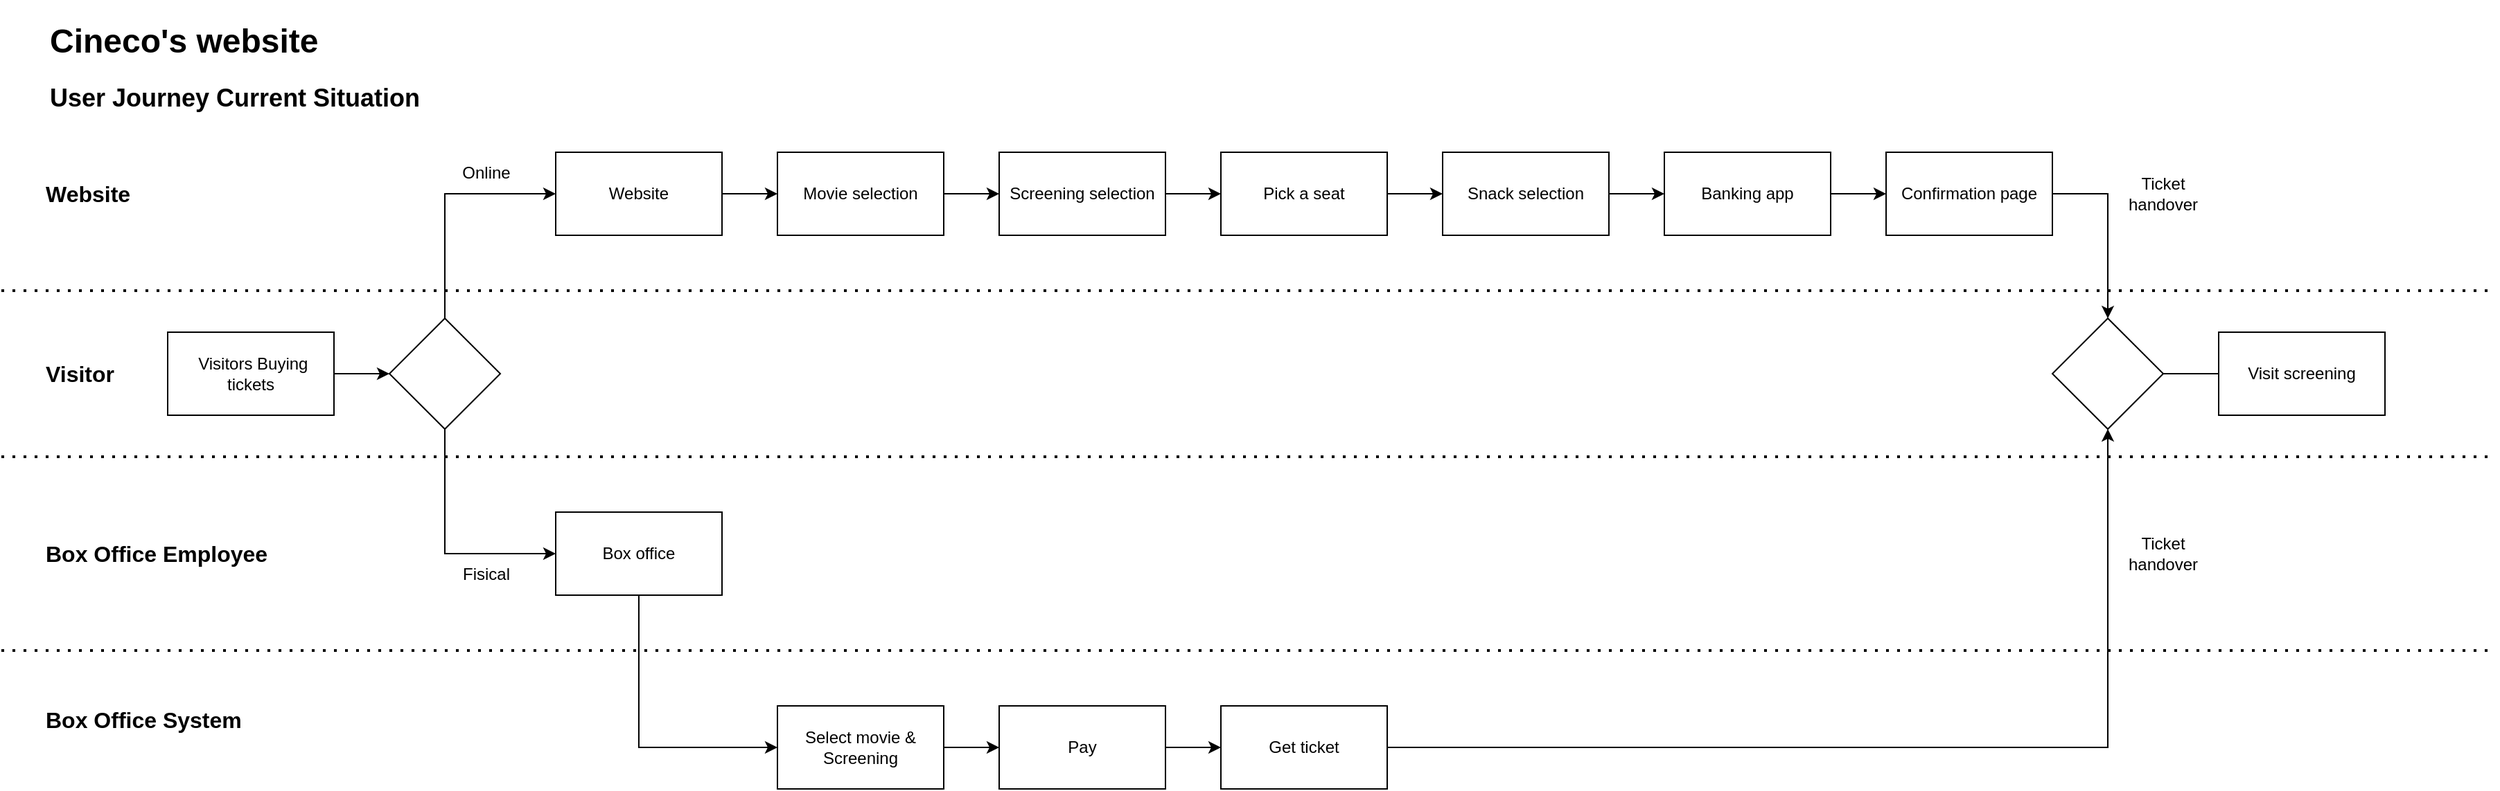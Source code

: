 <mxfile version="22.1.21" type="github">
  <diagram name="Pagina-1" id="YYO5B_iL8QXavFWU6pVA">
    <mxGraphModel dx="2812" dy="946" grid="1" gridSize="10" guides="1" tooltips="1" connect="1" arrows="1" fold="1" page="1" pageScale="1" pageWidth="827" pageHeight="1169" math="0" shadow="0">
      <root>
        <mxCell id="0" />
        <mxCell id="1" parent="0" />
        <mxCell id="m0aF3xc4tJ4CbTz1nR86-1" value="&lt;h1&gt;Cineco&#39;s website&lt;br&gt;&lt;/h1&gt;&lt;p&gt;&lt;b&gt;&lt;font style=&quot;font-size: 18px;&quot;&gt;User Journey Current Situation&lt;/font&gt;&lt;/b&gt;&lt;br&gt;&lt;/p&gt;" style="text;html=1;strokeColor=none;fillColor=none;spacing=5;spacingTop=-20;whiteSpace=wrap;overflow=hidden;rounded=0;" parent="1" vertex="1">
          <mxGeometry x="30" y="120" width="330" height="130" as="geometry" />
        </mxCell>
        <mxCell id="m0aF3xc4tJ4CbTz1nR86-4" value="" style="edgeStyle=orthogonalEdgeStyle;rounded=0;orthogonalLoop=1;jettySize=auto;html=1;" parent="1" source="m0aF3xc4tJ4CbTz1nR86-2" target="m0aF3xc4tJ4CbTz1nR86-3" edge="1">
          <mxGeometry relative="1" as="geometry" />
        </mxCell>
        <mxCell id="m0aF3xc4tJ4CbTz1nR86-2" value="Movie selection" style="rounded=0;whiteSpace=wrap;html=1;" parent="1" vertex="1">
          <mxGeometry x="560" y="220" width="120" height="60" as="geometry" />
        </mxCell>
        <mxCell id="m0aF3xc4tJ4CbTz1nR86-6" value="" style="edgeStyle=orthogonalEdgeStyle;rounded=0;orthogonalLoop=1;jettySize=auto;html=1;exitX=1;exitY=0.5;exitDx=0;exitDy=0;" parent="1" source="m0aF3xc4tJ4CbTz1nR86-23" target="m0aF3xc4tJ4CbTz1nR86-5" edge="1">
          <mxGeometry relative="1" as="geometry" />
        </mxCell>
        <mxCell id="m0aF3xc4tJ4CbTz1nR86-24" value="" style="edgeStyle=orthogonalEdgeStyle;rounded=0;orthogonalLoop=1;jettySize=auto;html=1;" parent="1" source="m0aF3xc4tJ4CbTz1nR86-3" target="m0aF3xc4tJ4CbTz1nR86-23" edge="1">
          <mxGeometry relative="1" as="geometry" />
        </mxCell>
        <mxCell id="m0aF3xc4tJ4CbTz1nR86-3" value="&lt;div&gt;Screening selection&lt;/div&gt;" style="rounded=0;whiteSpace=wrap;html=1;" parent="1" vertex="1">
          <mxGeometry x="720" y="220" width="120" height="60" as="geometry" />
        </mxCell>
        <mxCell id="m0aF3xc4tJ4CbTz1nR86-8" value="" style="edgeStyle=orthogonalEdgeStyle;rounded=0;orthogonalLoop=1;jettySize=auto;html=1;" parent="1" source="m0aF3xc4tJ4CbTz1nR86-5" target="m0aF3xc4tJ4CbTz1nR86-7" edge="1">
          <mxGeometry relative="1" as="geometry" />
        </mxCell>
        <mxCell id="m0aF3xc4tJ4CbTz1nR86-5" value="&lt;div&gt;Snack selection&lt;/div&gt;" style="rounded=0;whiteSpace=wrap;html=1;" parent="1" vertex="1">
          <mxGeometry x="1040" y="220" width="120" height="60" as="geometry" />
        </mxCell>
        <mxCell id="m0aF3xc4tJ4CbTz1nR86-10" value="" style="edgeStyle=orthogonalEdgeStyle;rounded=0;orthogonalLoop=1;jettySize=auto;html=1;" parent="1" source="m0aF3xc4tJ4CbTz1nR86-7" target="m0aF3xc4tJ4CbTz1nR86-9" edge="1">
          <mxGeometry relative="1" as="geometry" />
        </mxCell>
        <mxCell id="m0aF3xc4tJ4CbTz1nR86-7" value="Banking app" style="rounded=0;whiteSpace=wrap;html=1;" parent="1" vertex="1">
          <mxGeometry x="1200" y="220" width="120" height="60" as="geometry" />
        </mxCell>
        <mxCell id="qhU5X3h_Mpmor2XyeR7b-9" style="edgeStyle=orthogonalEdgeStyle;rounded=0;orthogonalLoop=1;jettySize=auto;html=1;exitX=1;exitY=0.5;exitDx=0;exitDy=0;entryX=0.5;entryY=0;entryDx=0;entryDy=0;" edge="1" parent="1" source="m0aF3xc4tJ4CbTz1nR86-9" target="qhU5X3h_Mpmor2XyeR7b-8">
          <mxGeometry relative="1" as="geometry" />
        </mxCell>
        <mxCell id="m0aF3xc4tJ4CbTz1nR86-9" value="Confirmation page" style="rounded=0;whiteSpace=wrap;html=1;" parent="1" vertex="1">
          <mxGeometry x="1360" y="220" width="120" height="60" as="geometry" />
        </mxCell>
        <mxCell id="m0aF3xc4tJ4CbTz1nR86-15" style="edgeStyle=orthogonalEdgeStyle;rounded=0;orthogonalLoop=1;jettySize=auto;html=1;" parent="1" source="m0aF3xc4tJ4CbTz1nR86-14" target="m0aF3xc4tJ4CbTz1nR86-2" edge="1">
          <mxGeometry relative="1" as="geometry" />
        </mxCell>
        <mxCell id="m0aF3xc4tJ4CbTz1nR86-14" value="Website" style="rounded=0;whiteSpace=wrap;html=1;" parent="1" vertex="1">
          <mxGeometry x="400" y="220" width="120" height="60" as="geometry" />
        </mxCell>
        <mxCell id="m0aF3xc4tJ4CbTz1nR86-18" value="" style="edgeStyle=orthogonalEdgeStyle;rounded=0;orthogonalLoop=1;jettySize=auto;html=1;entryX=0;entryY=0.5;entryDx=0;entryDy=0;" parent="1" source="m0aF3xc4tJ4CbTz1nR86-16" target="m0aF3xc4tJ4CbTz1nR86-17" edge="1">
          <mxGeometry relative="1" as="geometry">
            <Array as="points">
              <mxPoint x="460" y="650" />
            </Array>
          </mxGeometry>
        </mxCell>
        <mxCell id="m0aF3xc4tJ4CbTz1nR86-16" value="Box office" style="rounded=0;whiteSpace=wrap;html=1;" parent="1" vertex="1">
          <mxGeometry x="400" y="480" width="120" height="60" as="geometry" />
        </mxCell>
        <mxCell id="m0aF3xc4tJ4CbTz1nR86-20" value="" style="edgeStyle=orthogonalEdgeStyle;rounded=0;orthogonalLoop=1;jettySize=auto;html=1;" parent="1" source="m0aF3xc4tJ4CbTz1nR86-17" target="m0aF3xc4tJ4CbTz1nR86-19" edge="1">
          <mxGeometry relative="1" as="geometry" />
        </mxCell>
        <mxCell id="m0aF3xc4tJ4CbTz1nR86-17" value="Select movie &amp;amp; Screening" style="rounded=0;whiteSpace=wrap;html=1;" parent="1" vertex="1">
          <mxGeometry x="560" y="620" width="120" height="60" as="geometry" />
        </mxCell>
        <mxCell id="m0aF3xc4tJ4CbTz1nR86-22" value="" style="edgeStyle=orthogonalEdgeStyle;rounded=0;orthogonalLoop=1;jettySize=auto;html=1;" parent="1" source="m0aF3xc4tJ4CbTz1nR86-19" target="m0aF3xc4tJ4CbTz1nR86-21" edge="1">
          <mxGeometry relative="1" as="geometry" />
        </mxCell>
        <mxCell id="m0aF3xc4tJ4CbTz1nR86-19" value="Pay" style="whiteSpace=wrap;html=1;rounded=0;" parent="1" vertex="1">
          <mxGeometry x="720" y="620" width="120" height="60" as="geometry" />
        </mxCell>
        <mxCell id="qhU5X3h_Mpmor2XyeR7b-10" style="edgeStyle=orthogonalEdgeStyle;rounded=0;orthogonalLoop=1;jettySize=auto;html=1;entryX=0.5;entryY=1;entryDx=0;entryDy=0;" edge="1" parent="1" source="m0aF3xc4tJ4CbTz1nR86-21" target="qhU5X3h_Mpmor2XyeR7b-8">
          <mxGeometry relative="1" as="geometry" />
        </mxCell>
        <mxCell id="m0aF3xc4tJ4CbTz1nR86-21" value="Get ticket" style="whiteSpace=wrap;html=1;rounded=0;" parent="1" vertex="1">
          <mxGeometry x="880" y="620" width="120" height="60" as="geometry" />
        </mxCell>
        <mxCell id="m0aF3xc4tJ4CbTz1nR86-23" value="Pick a seat" style="whiteSpace=wrap;html=1;rounded=0;" parent="1" vertex="1">
          <mxGeometry x="880" y="220" width="120" height="60" as="geometry" />
        </mxCell>
        <mxCell id="m0aF3xc4tJ4CbTz1nR86-29" style="edgeStyle=orthogonalEdgeStyle;rounded=0;orthogonalLoop=1;jettySize=auto;html=1;entryX=0;entryY=0.5;entryDx=0;entryDy=0;" parent="1" source="m0aF3xc4tJ4CbTz1nR86-25" target="m0aF3xc4tJ4CbTz1nR86-26" edge="1">
          <mxGeometry relative="1" as="geometry" />
        </mxCell>
        <mxCell id="m0aF3xc4tJ4CbTz1nR86-25" value="&amp;nbsp;Visitors Buying tickets" style="rounded=0;whiteSpace=wrap;html=1;" parent="1" vertex="1">
          <mxGeometry x="120" y="350" width="120" height="60" as="geometry" />
        </mxCell>
        <mxCell id="m0aF3xc4tJ4CbTz1nR86-27" style="edgeStyle=orthogonalEdgeStyle;rounded=0;orthogonalLoop=1;jettySize=auto;html=1;exitX=0.5;exitY=0;exitDx=0;exitDy=0;" parent="1" source="m0aF3xc4tJ4CbTz1nR86-26" target="m0aF3xc4tJ4CbTz1nR86-14" edge="1">
          <mxGeometry relative="1" as="geometry">
            <Array as="points">
              <mxPoint x="320" y="250" />
            </Array>
          </mxGeometry>
        </mxCell>
        <mxCell id="m0aF3xc4tJ4CbTz1nR86-28" style="edgeStyle=orthogonalEdgeStyle;rounded=0;orthogonalLoop=1;jettySize=auto;html=1;exitX=0.5;exitY=1;exitDx=0;exitDy=0;entryX=0;entryY=0.5;entryDx=0;entryDy=0;" parent="1" source="m0aF3xc4tJ4CbTz1nR86-26" target="m0aF3xc4tJ4CbTz1nR86-16" edge="1">
          <mxGeometry relative="1" as="geometry">
            <Array as="points">
              <mxPoint x="320" y="510" />
            </Array>
          </mxGeometry>
        </mxCell>
        <mxCell id="m0aF3xc4tJ4CbTz1nR86-26" value="" style="rhombus;whiteSpace=wrap;html=1;" parent="1" vertex="1">
          <mxGeometry x="280" y="340" width="80" height="80" as="geometry" />
        </mxCell>
        <mxCell id="m0aF3xc4tJ4CbTz1nR86-30" value="Fisical" style="text;html=1;strokeColor=none;fillColor=none;align=center;verticalAlign=middle;whiteSpace=wrap;rounded=0;" parent="1" vertex="1">
          <mxGeometry x="320" y="510" width="60" height="30" as="geometry" />
        </mxCell>
        <mxCell id="m0aF3xc4tJ4CbTz1nR86-31" value="Online" style="text;html=1;strokeColor=none;fillColor=none;align=center;verticalAlign=middle;whiteSpace=wrap;rounded=0;" parent="1" vertex="1">
          <mxGeometry x="320" y="220" width="60" height="30" as="geometry" />
        </mxCell>
        <mxCell id="qhU5X3h_Mpmor2XyeR7b-2" value="" style="endArrow=none;dashed=1;html=1;dashPattern=1 3;strokeWidth=2;rounded=0;" edge="1" parent="1">
          <mxGeometry width="50" height="50" relative="1" as="geometry">
            <mxPoint y="320" as="sourcePoint" />
            <mxPoint x="1800" y="320" as="targetPoint" />
          </mxGeometry>
        </mxCell>
        <mxCell id="qhU5X3h_Mpmor2XyeR7b-4" value="" style="endArrow=none;dashed=1;html=1;dashPattern=1 3;strokeWidth=2;rounded=0;" edge="1" parent="1">
          <mxGeometry width="50" height="50" relative="1" as="geometry">
            <mxPoint y="440" as="sourcePoint" />
            <mxPoint x="1800" y="440" as="targetPoint" />
          </mxGeometry>
        </mxCell>
        <mxCell id="qhU5X3h_Mpmor2XyeR7b-5" value="&lt;font style=&quot;font-size: 16px;&quot;&gt;&lt;b style=&quot;font-size: 16px;&quot;&gt;Website&lt;/b&gt;&lt;/font&gt;" style="text;html=1;strokeColor=none;fillColor=none;align=left;verticalAlign=middle;whiteSpace=wrap;rounded=0;fontSize=16;" vertex="1" parent="1">
          <mxGeometry x="30" y="235" width="100" height="30" as="geometry" />
        </mxCell>
        <mxCell id="qhU5X3h_Mpmor2XyeR7b-6" value="&lt;b style=&quot;font-size: 16px;&quot;&gt;Visitor&lt;/b&gt;" style="text;html=1;strokeColor=none;fillColor=none;align=left;verticalAlign=middle;whiteSpace=wrap;rounded=0;fontSize=16;" vertex="1" parent="1">
          <mxGeometry x="30" y="365" width="100" height="30" as="geometry" />
        </mxCell>
        <mxCell id="qhU5X3h_Mpmor2XyeR7b-7" value="&lt;b style=&quot;font-size: 16px;&quot;&gt;Box Office Employee&lt;br style=&quot;font-size: 16px;&quot;&gt;&lt;/b&gt;" style="text;html=1;strokeColor=none;fillColor=none;align=left;verticalAlign=middle;whiteSpace=wrap;rounded=0;fontSize=16;" vertex="1" parent="1">
          <mxGeometry x="30" y="495" width="200" height="30" as="geometry" />
        </mxCell>
        <mxCell id="qhU5X3h_Mpmor2XyeR7b-11" style="edgeStyle=orthogonalEdgeStyle;rounded=0;orthogonalLoop=1;jettySize=auto;html=1;exitX=1;exitY=0.5;exitDx=0;exitDy=0;" edge="1" parent="1" source="qhU5X3h_Mpmor2XyeR7b-8">
          <mxGeometry relative="1" as="geometry">
            <mxPoint x="1670" y="380" as="targetPoint" />
          </mxGeometry>
        </mxCell>
        <mxCell id="qhU5X3h_Mpmor2XyeR7b-8" value="" style="rhombus;whiteSpace=wrap;html=1;" vertex="1" parent="1">
          <mxGeometry x="1480" y="340" width="80" height="80" as="geometry" />
        </mxCell>
        <mxCell id="qhU5X3h_Mpmor2XyeR7b-12" value="Visit screening" style="rounded=0;whiteSpace=wrap;html=1;" vertex="1" parent="1">
          <mxGeometry x="1600" y="350" width="120" height="60" as="geometry" />
        </mxCell>
        <mxCell id="qhU5X3h_Mpmor2XyeR7b-13" value="Ticket handover" style="text;html=1;strokeColor=none;fillColor=none;align=center;verticalAlign=middle;whiteSpace=wrap;rounded=0;" vertex="1" parent="1">
          <mxGeometry x="1520" y="495" width="80" height="30" as="geometry" />
        </mxCell>
        <mxCell id="qhU5X3h_Mpmor2XyeR7b-14" value="Ticket handover" style="text;html=1;strokeColor=none;fillColor=none;align=center;verticalAlign=middle;whiteSpace=wrap;rounded=0;" vertex="1" parent="1">
          <mxGeometry x="1520" y="235" width="80" height="30" as="geometry" />
        </mxCell>
        <mxCell id="qhU5X3h_Mpmor2XyeR7b-15" value="" style="endArrow=none;dashed=1;html=1;dashPattern=1 3;strokeWidth=2;rounded=0;" edge="1" parent="1">
          <mxGeometry width="50" height="50" relative="1" as="geometry">
            <mxPoint y="580" as="sourcePoint" />
            <mxPoint x="1800" y="580" as="targetPoint" />
          </mxGeometry>
        </mxCell>
        <mxCell id="qhU5X3h_Mpmor2XyeR7b-16" value="&lt;b style=&quot;font-size: 16px;&quot;&gt;Box Office System&lt;br style=&quot;font-size: 16px;&quot;&gt;&lt;/b&gt;" style="text;html=1;strokeColor=none;fillColor=none;align=left;verticalAlign=middle;whiteSpace=wrap;rounded=0;fontSize=16;" vertex="1" parent="1">
          <mxGeometry x="30" y="615" width="200" height="30" as="geometry" />
        </mxCell>
      </root>
    </mxGraphModel>
  </diagram>
</mxfile>
